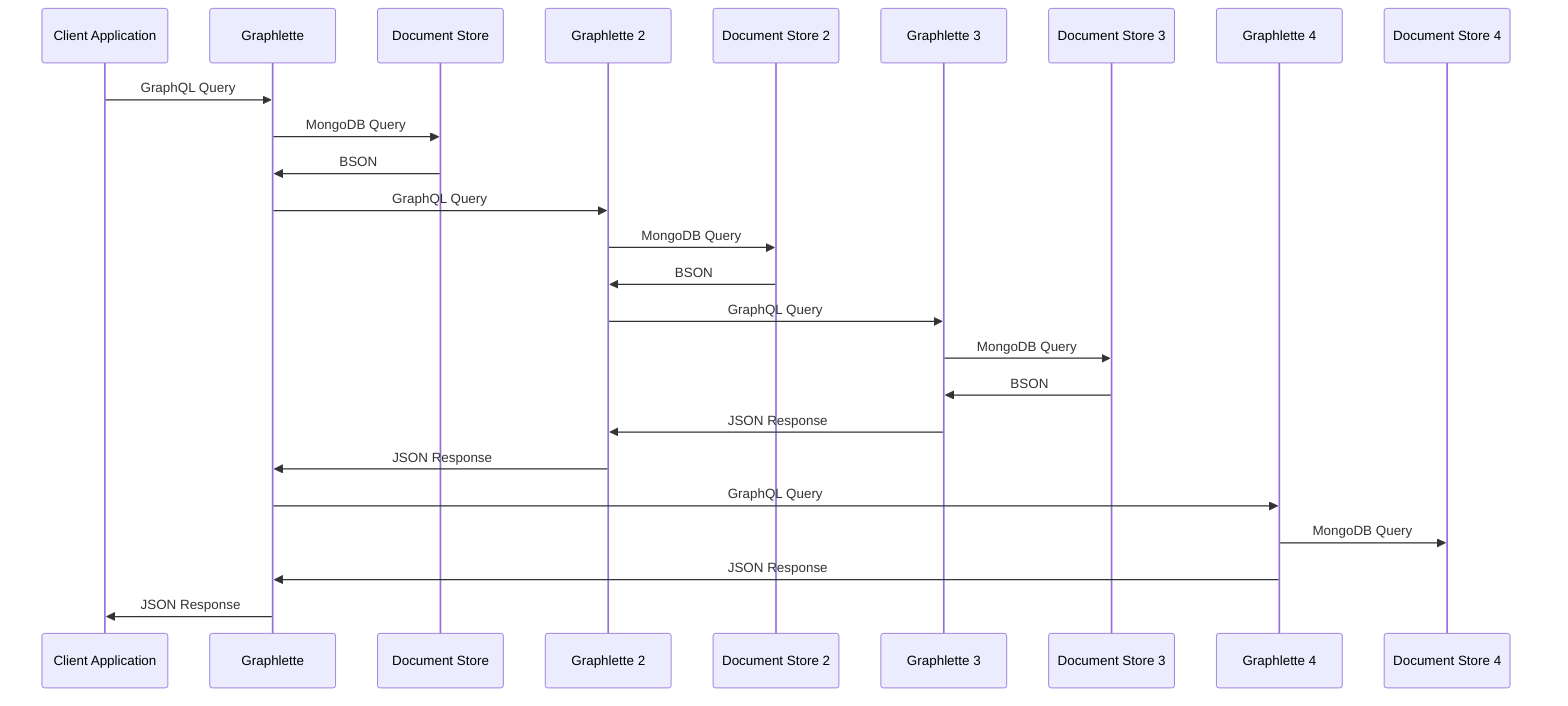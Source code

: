 sequenceDiagram
    Client Application->>Graphlette: GraphQL Query
    Graphlette->>Document Store: MongoDB Query
    Document Store->> Graphlette: BSON
    Graphlette->>Graphlette 2: GraphQL Query
    Graphlette 2->>Document Store 2: MongoDB Query
    Document Store 2 ->> Graphlette 2: BSON
    Graphlette 2->>Graphlette 3: GraphQL Query
    Graphlette 3->> Document Store 3: MongoDB Query
    Document Store 3 ->> Graphlette 3: BSON
    Graphlette 3->>Graphlette 2: JSON Response
    Graphlette 2->>Graphlette: JSON Response
    Graphlette->>Graphlette 4: GraphQL Query
    Graphlette 4->>Document Store 4: MongoDB Query
    Graphlette 4->>Graphlette: JSON Response
    Graphlette->>Client Application: JSON Response